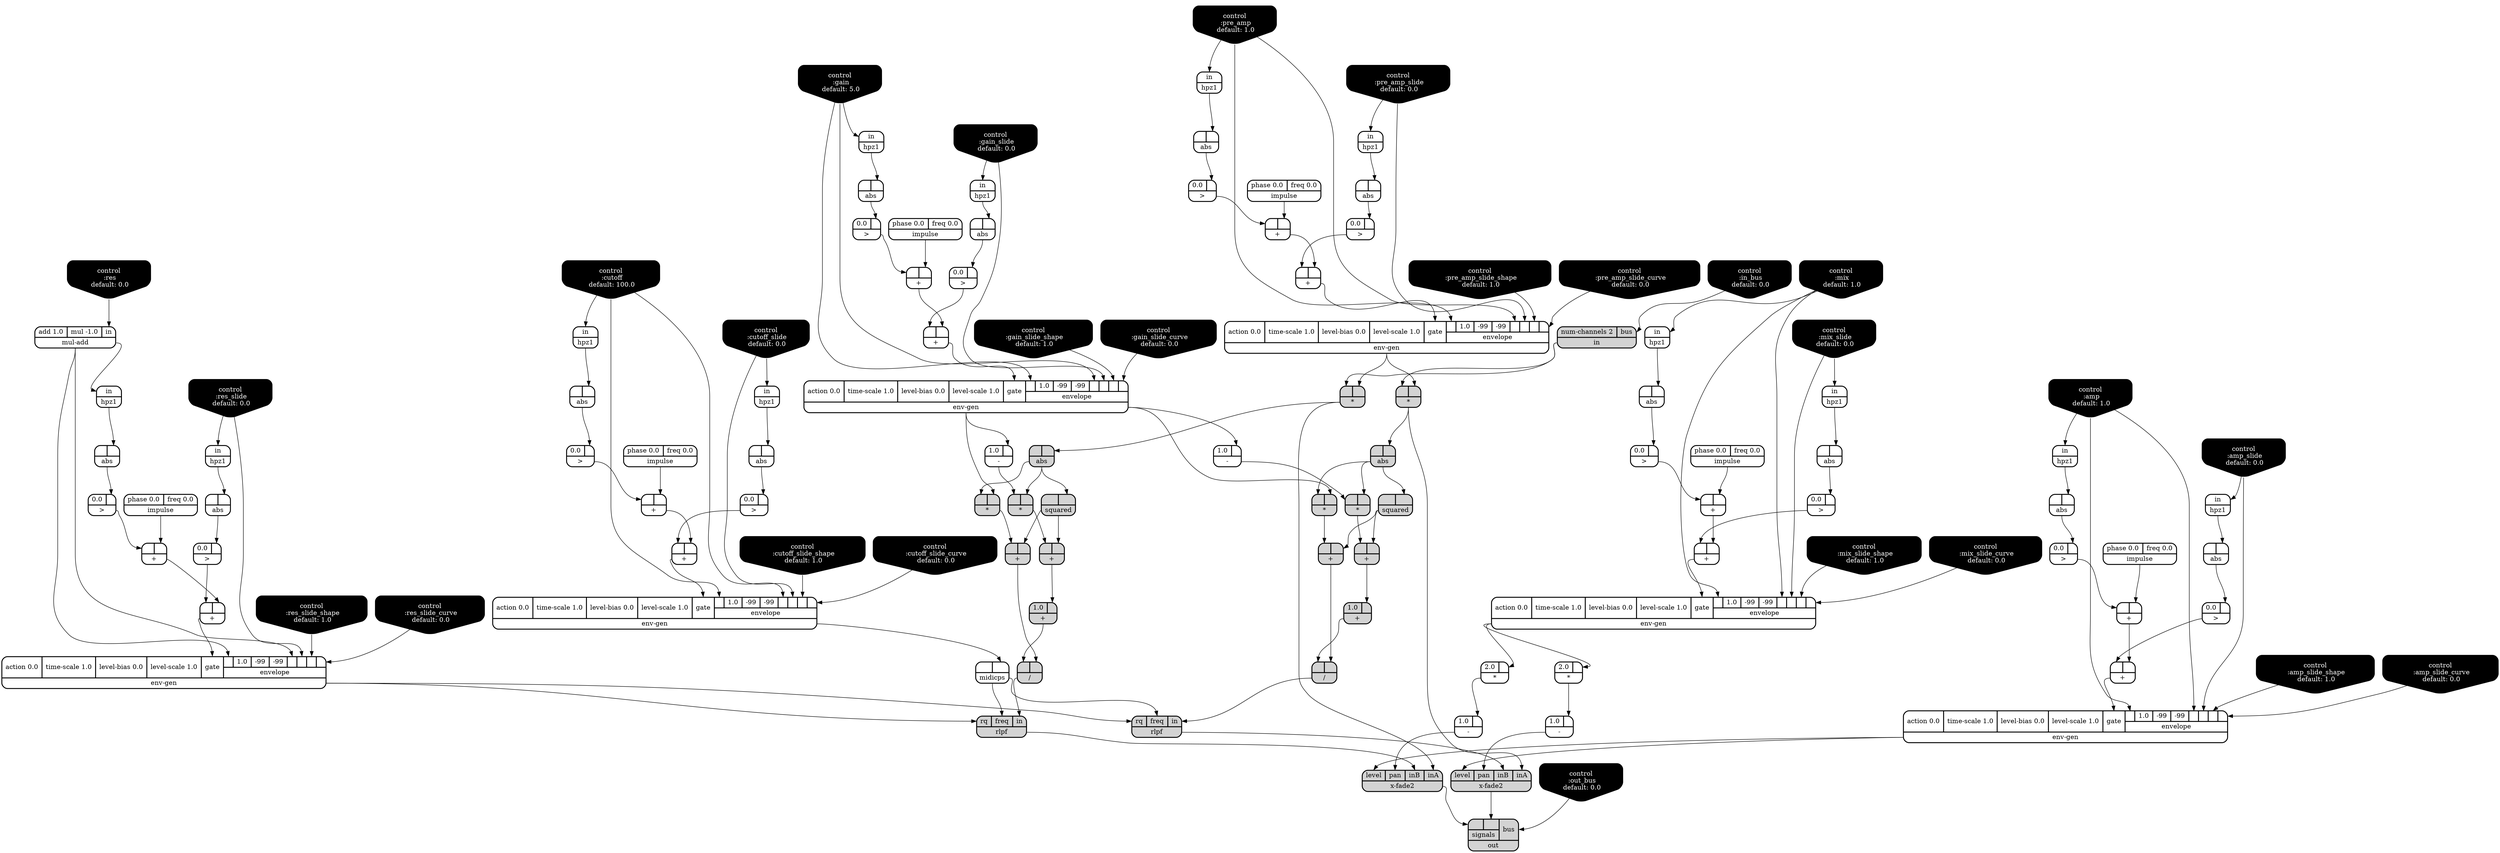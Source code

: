 digraph synthdef {
49 [label = "{{ <b> |<a> } |<__UG_NAME__>* }" style="filled, bold, rounded"  shape=record rankdir=LR];
62 [label = "{{ <b> |<a> } |<__UG_NAME__>* }" style="filled, bold, rounded"  shape=record rankdir=LR];
73 [label = "{{ <b> |<a> } |<__UG_NAME__>* }" style="filled, bold, rounded"  shape=record rankdir=LR];
76 [label = "{{ <b> |<a> } |<__UG_NAME__>* }" style="filled, bold, rounded"  shape=record rankdir=LR];
87 [label = "{{ <b> |<a> } |<__UG_NAME__>* }" style="filled, bold, rounded"  shape=record rankdir=LR];
96 [label = "{{ <b> 2.0|<a> } |<__UG_NAME__>* }" style="bold, rounded" shape=record rankdir=LR];
103 [label = "{{ <b> 2.0|<a> } |<__UG_NAME__>* }" style="bold, rounded" shape=record rankdir=LR];
111 [label = "{{ <b> |<a> } |<__UG_NAME__>* }" style="filled, bold, rounded"  shape=record rankdir=LR];
30 [label = "{{ <b> |<a> } |<__UG_NAME__>+ }" style="bold, rounded" shape=record rankdir=LR];
34 [label = "{{ <b> |<a> } |<__UG_NAME__>+ }" style="bold, rounded" shape=record rankdir=LR];
42 [label = "{{ <b> |<a> } |<__UG_NAME__>+ }" style="bold, rounded" shape=record rankdir=LR];
46 [label = "{{ <b> |<a> } |<__UG_NAME__>+ }" style="bold, rounded" shape=record rankdir=LR];
55 [label = "{{ <b> |<a> } |<__UG_NAME__>+ }" style="bold, rounded" shape=record rankdir=LR];
59 [label = "{{ <b> |<a> } |<__UG_NAME__>+ }" style="bold, rounded" shape=record rankdir=LR];
77 [label = "{{ <b> |<a> } |<__UG_NAME__>+ }" style="filled, bold, rounded"  shape=record rankdir=LR];
79 [label = "{{ <b> |<a> } |<__UG_NAME__>+ }" style="bold, rounded" shape=record rankdir=LR];
83 [label = "{{ <b> |<a> } |<__UG_NAME__>+ }" style="bold, rounded" shape=record rankdir=LR];
88 [label = "{{ <b> |<a> } |<__UG_NAME__>+ }" style="filled, bold, rounded"  shape=record rankdir=LR];
89 [label = "{{ <b> 1.0|<a> } |<__UG_NAME__>+ }" style="filled, bold, rounded"  shape=record rankdir=LR];
92 [label = "{{ <b> |<a> } |<__UG_NAME__>+ }" style="filled, bold, rounded"  shape=record rankdir=LR];
93 [label = "{{ <b> 1.0|<a> } |<__UG_NAME__>+ }" style="filled, bold, rounded"  shape=record rankdir=LR];
98 [label = "{{ <b> |<a> } |<__UG_NAME__>+ }" style="bold, rounded" shape=record rankdir=LR];
99 [label = "{{ <b> |<a> } |<__UG_NAME__>+ }" style="bold, rounded" shape=record rankdir=LR];
107 [label = "{{ <b> |<a> } |<__UG_NAME__>+ }" style="bold, rounded" shape=record rankdir=LR];
108 [label = "{{ <b> |<a> } |<__UG_NAME__>+ }" style="bold, rounded" shape=record rankdir=LR];
112 [label = "{{ <b> |<a> } |<__UG_NAME__>+ }" style="filled, bold, rounded"  shape=record rankdir=LR];
61 [label = "{{ <b> 1.0|<a> } |<__UG_NAME__>- }" style="bold, rounded" shape=record rankdir=LR];
86 [label = "{{ <b> 1.0|<a> } |<__UG_NAME__>- }" style="bold, rounded" shape=record rankdir=LR];
104 [label = "{{ <b> 1.0|<a> } |<__UG_NAME__>- }" style="bold, rounded" shape=record rankdir=LR];
113 [label = "{{ <b> 1.0|<a> } |<__UG_NAME__>- }" style="bold, rounded" shape=record rankdir=LR];
90 [label = "{{ <b> |<a> } |<__UG_NAME__>/ }" style="filled, bold, rounded"  shape=record rankdir=LR];
114 [label = "{{ <b> |<a> } |<__UG_NAME__>/ }" style="filled, bold, rounded"  shape=record rankdir=LR];
29 [label = "{{ <b> 0.0|<a> } |<__UG_NAME__>\> }" style="bold, rounded" shape=record rankdir=LR];
33 [label = "{{ <b> 0.0|<a> } |<__UG_NAME__>\> }" style="bold, rounded" shape=record rankdir=LR];
41 [label = "{{ <b> 0.0|<a> } |<__UG_NAME__>\> }" style="bold, rounded" shape=record rankdir=LR];
45 [label = "{{ <b> 0.0|<a> } |<__UG_NAME__>\> }" style="bold, rounded" shape=record rankdir=LR];
54 [label = "{{ <b> 0.0|<a> } |<__UG_NAME__>\> }" style="bold, rounded" shape=record rankdir=LR];
58 [label = "{{ <b> 0.0|<a> } |<__UG_NAME__>\> }" style="bold, rounded" shape=record rankdir=LR];
66 [label = "{{ <b> 0.0|<a> } |<__UG_NAME__>\> }" style="bold, rounded" shape=record rankdir=LR];
69 [label = "{{ <b> 0.0|<a> } |<__UG_NAME__>\> }" style="bold, rounded" shape=record rankdir=LR];
72 [label = "{{ <b> 0.0|<a> } |<__UG_NAME__>\> }" style="bold, rounded" shape=record rankdir=LR];
82 [label = "{{ <b> 0.0|<a> } |<__UG_NAME__>\> }" style="bold, rounded" shape=record rankdir=LR];
95 [label = "{{ <b> 0.0|<a> } |<__UG_NAME__>\> }" style="bold, rounded" shape=record rankdir=LR];
106 [label = "{{ <b> 0.0|<a> } |<__UG_NAME__>\> }" style="bold, rounded" shape=record rankdir=LR];
28 [label = "{{ <b> |<a> } |<__UG_NAME__>abs }" style="bold, rounded" shape=record rankdir=LR];
32 [label = "{{ <b> |<a> } |<__UG_NAME__>abs }" style="bold, rounded" shape=record rankdir=LR];
37 [label = "{{ <b> |<a> } |<__UG_NAME__>abs }" style="bold, rounded" shape=record rankdir=LR];
40 [label = "{{ <b> |<a> } |<__UG_NAME__>abs }" style="bold, rounded" shape=record rankdir=LR];
44 [label = "{{ <b> |<a> } |<__UG_NAME__>abs }" style="bold, rounded" shape=record rankdir=LR];
50 [label = "{{ <b> |<a> } |<__UG_NAME__>abs }" style="filled, bold, rounded"  shape=record rankdir=LR];
53 [label = "{{ <b> |<a> } |<__UG_NAME__>abs }" style="bold, rounded" shape=record rankdir=LR];
57 [label = "{{ <b> |<a> } |<__UG_NAME__>abs }" style="bold, rounded" shape=record rankdir=LR];
65 [label = "{{ <b> |<a> } |<__UG_NAME__>abs }" style="bold, rounded" shape=record rankdir=LR];
68 [label = "{{ <b> |<a> } |<__UG_NAME__>abs }" style="bold, rounded" shape=record rankdir=LR];
71 [label = "{{ <b> |<a> } |<__UG_NAME__>abs }" style="bold, rounded" shape=record rankdir=LR];
74 [label = "{{ <b> |<a> } |<__UG_NAME__>abs }" style="filled, bold, rounded"  shape=record rankdir=LR];
81 [label = "{{ <b> |<a> } |<__UG_NAME__>abs }" style="bold, rounded" shape=record rankdir=LR];
94 [label = "{{ <b> |<a> } |<__UG_NAME__>abs }" style="bold, rounded" shape=record rankdir=LR];
0 [label = "control
 :amp
 default: 1.0" shape=invhouse style="rounded, filled, bold" fillcolor=black fontcolor=white ]; 
1 [label = "control
 :amp_slide
 default: 0.0" shape=invhouse style="rounded, filled, bold" fillcolor=black fontcolor=white ]; 
2 [label = "control
 :amp_slide_shape
 default: 1.0" shape=invhouse style="rounded, filled, bold" fillcolor=black fontcolor=white ]; 
3 [label = "control
 :amp_slide_curve
 default: 0.0" shape=invhouse style="rounded, filled, bold" fillcolor=black fontcolor=white ]; 
4 [label = "control
 :mix
 default: 1.0" shape=invhouse style="rounded, filled, bold" fillcolor=black fontcolor=white ]; 
5 [label = "control
 :mix_slide
 default: 0.0" shape=invhouse style="rounded, filled, bold" fillcolor=black fontcolor=white ]; 
6 [label = "control
 :mix_slide_shape
 default: 1.0" shape=invhouse style="rounded, filled, bold" fillcolor=black fontcolor=white ]; 
7 [label = "control
 :mix_slide_curve
 default: 0.0" shape=invhouse style="rounded, filled, bold" fillcolor=black fontcolor=white ]; 
8 [label = "control
 :pre_amp
 default: 1.0" shape=invhouse style="rounded, filled, bold" fillcolor=black fontcolor=white ]; 
9 [label = "control
 :pre_amp_slide
 default: 0.0" shape=invhouse style="rounded, filled, bold" fillcolor=black fontcolor=white ]; 
10 [label = "control
 :pre_amp_slide_shape
 default: 1.0" shape=invhouse style="rounded, filled, bold" fillcolor=black fontcolor=white ]; 
11 [label = "control
 :pre_amp_slide_curve
 default: 0.0" shape=invhouse style="rounded, filled, bold" fillcolor=black fontcolor=white ]; 
12 [label = "control
 :gain
 default: 5.0" shape=invhouse style="rounded, filled, bold" fillcolor=black fontcolor=white ]; 
13 [label = "control
 :gain_slide
 default: 0.0" shape=invhouse style="rounded, filled, bold" fillcolor=black fontcolor=white ]; 
14 [label = "control
 :gain_slide_shape
 default: 1.0" shape=invhouse style="rounded, filled, bold" fillcolor=black fontcolor=white ]; 
15 [label = "control
 :gain_slide_curve
 default: 0.0" shape=invhouse style="rounded, filled, bold" fillcolor=black fontcolor=white ]; 
16 [label = "control
 :cutoff
 default: 100.0" shape=invhouse style="rounded, filled, bold" fillcolor=black fontcolor=white ]; 
17 [label = "control
 :cutoff_slide
 default: 0.0" shape=invhouse style="rounded, filled, bold" fillcolor=black fontcolor=white ]; 
18 [label = "control
 :cutoff_slide_shape
 default: 1.0" shape=invhouse style="rounded, filled, bold" fillcolor=black fontcolor=white ]; 
19 [label = "control
 :cutoff_slide_curve
 default: 0.0" shape=invhouse style="rounded, filled, bold" fillcolor=black fontcolor=white ]; 
20 [label = "control
 :res
 default: 0.0" shape=invhouse style="rounded, filled, bold" fillcolor=black fontcolor=white ]; 
21 [label = "control
 :res_slide
 default: 0.0" shape=invhouse style="rounded, filled, bold" fillcolor=black fontcolor=white ]; 
22 [label = "control
 :res_slide_shape
 default: 1.0" shape=invhouse style="rounded, filled, bold" fillcolor=black fontcolor=white ]; 
23 [label = "control
 :res_slide_curve
 default: 0.0" shape=invhouse style="rounded, filled, bold" fillcolor=black fontcolor=white ]; 
24 [label = "control
 :in_bus
 default: 0.0" shape=invhouse style="rounded, filled, bold" fillcolor=black fontcolor=white ]; 
25 [label = "control
 :out_bus
 default: 0.0" shape=invhouse style="rounded, filled, bold" fillcolor=black fontcolor=white ]; 
35 [label = "{{ <action> action 0.0|<time____scale> time-scale 1.0|<level____bias> level-bias 0.0|<level____scale> level-scale 1.0|<gate> gate|{{<envelope___control___0>|1.0|-99|-99|<envelope___control___4>|<envelope___control___5>|<envelope___control___6>|<envelope___control___7>}|envelope}} |<__UG_NAME__>env-gen }" style="bold, rounded" shape=record rankdir=LR];
47 [label = "{{ <action> action 0.0|<time____scale> time-scale 1.0|<level____bias> level-bias 0.0|<level____scale> level-scale 1.0|<gate> gate|{{<envelope___control___0>|1.0|-99|-99|<envelope___control___4>|<envelope___control___5>|<envelope___control___6>|<envelope___control___7>}|envelope}} |<__UG_NAME__>env-gen }" style="bold, rounded" shape=record rankdir=LR];
60 [label = "{{ <action> action 0.0|<time____scale> time-scale 1.0|<level____bias> level-bias 0.0|<level____scale> level-scale 1.0|<gate> gate|{{<envelope___control___0>|1.0|-99|-99|<envelope___control___4>|<envelope___control___5>|<envelope___control___6>|<envelope___control___7>}|envelope}} |<__UG_NAME__>env-gen }" style="bold, rounded" shape=record rankdir=LR];
84 [label = "{{ <action> action 0.0|<time____scale> time-scale 1.0|<level____bias> level-bias 0.0|<level____scale> level-scale 1.0|<gate> gate|{{<envelope___mul____add___0>|1.0|-99|-99|<envelope___mul____add___4>|<envelope___control___5>|<envelope___control___6>|<envelope___control___7>}|envelope}} |<__UG_NAME__>env-gen }" style="bold, rounded" shape=record rankdir=LR];
100 [label = "{{ <action> action 0.0|<time____scale> time-scale 1.0|<level____bias> level-bias 0.0|<level____scale> level-scale 1.0|<gate> gate|{{<envelope___control___0>|1.0|-99|-99|<envelope___control___4>|<envelope___control___5>|<envelope___control___6>|<envelope___control___7>}|envelope}} |<__UG_NAME__>env-gen }" style="bold, rounded" shape=record rankdir=LR];
109 [label = "{{ <action> action 0.0|<time____scale> time-scale 1.0|<level____bias> level-bias 0.0|<level____scale> level-scale 1.0|<gate> gate|{{<envelope___control___0>|1.0|-99|-99|<envelope___control___4>|<envelope___control___5>|<envelope___control___6>|<envelope___control___7>}|envelope}} |<__UG_NAME__>env-gen }" style="bold, rounded" shape=record rankdir=LR];
27 [label = "{{ <in> in} |<__UG_NAME__>hpz1 }" style="bold, rounded" shape=record rankdir=LR];
31 [label = "{{ <in> in} |<__UG_NAME__>hpz1 }" style="bold, rounded" shape=record rankdir=LR];
36 [label = "{{ <in> in} |<__UG_NAME__>hpz1 }" style="bold, rounded" shape=record rankdir=LR];
39 [label = "{{ <in> in} |<__UG_NAME__>hpz1 }" style="bold, rounded" shape=record rankdir=LR];
43 [label = "{{ <in> in} |<__UG_NAME__>hpz1 }" style="bold, rounded" shape=record rankdir=LR];
52 [label = "{{ <in> in} |<__UG_NAME__>hpz1 }" style="bold, rounded" shape=record rankdir=LR];
56 [label = "{{ <in> in} |<__UG_NAME__>hpz1 }" style="bold, rounded" shape=record rankdir=LR];
64 [label = "{{ <in> in} |<__UG_NAME__>hpz1 }" style="bold, rounded" shape=record rankdir=LR];
67 [label = "{{ <in> in} |<__UG_NAME__>hpz1 }" style="bold, rounded" shape=record rankdir=LR];
70 [label = "{{ <in> in} |<__UG_NAME__>hpz1 }" style="bold, rounded" shape=record rankdir=LR];
80 [label = "{{ <in> in} |<__UG_NAME__>hpz1 }" style="bold, rounded" shape=record rankdir=LR];
85 [label = "{{ <in> in} |<__UG_NAME__>hpz1 }" style="bold, rounded" shape=record rankdir=LR];
26 [label = "{{ <phase> phase 0.0|<freq> freq 0.0} |<__UG_NAME__>impulse }" style="bold, rounded" shape=record rankdir=LR];
38 [label = "{{ <phase> phase 0.0|<freq> freq 0.0} |<__UG_NAME__>impulse }" style="bold, rounded" shape=record rankdir=LR];
51 [label = "{{ <phase> phase 0.0|<freq> freq 0.0} |<__UG_NAME__>impulse }" style="bold, rounded" shape=record rankdir=LR];
78 [label = "{{ <phase> phase 0.0|<freq> freq 0.0} |<__UG_NAME__>impulse }" style="bold, rounded" shape=record rankdir=LR];
97 [label = "{{ <phase> phase 0.0|<freq> freq 0.0} |<__UG_NAME__>impulse }" style="bold, rounded" shape=record rankdir=LR];
105 [label = "{{ <phase> phase 0.0|<freq> freq 0.0} |<__UG_NAME__>impulse }" style="bold, rounded" shape=record rankdir=LR];
48 [label = "{{ <num____channels> num-channels 2|<bus> bus} |<__UG_NAME__>in }" style="filled, bold, rounded"  shape=record rankdir=LR];
101 [label = "{{ <b> |<a> } |<__UG_NAME__>midicps }" style="bold, rounded" shape=record rankdir=LR];
63 [label = "{{ <add> add 1.0|<mul> mul -1.0|<in> in} |<__UG_NAME__>mul-add }" style="bold, rounded" shape=record rankdir=LR];
117 [label = "{{ {{<signals___x____fade2___0>|<signals___x____fade2___1>}|signals}|<bus> bus} |<__UG_NAME__>out }" style="filled, bold, rounded"  shape=record rankdir=LR];
102 [label = "{{ <rq> rq|<freq> freq|<in> in} |<__UG_NAME__>rlpf }" style="filled, bold, rounded"  shape=record rankdir=LR];
115 [label = "{{ <rq> rq|<freq> freq|<in> in} |<__UG_NAME__>rlpf }" style="filled, bold, rounded"  shape=record rankdir=LR];
75 [label = "{{ <b> |<a> } |<__UG_NAME__>squared }" style="filled, bold, rounded"  shape=record rankdir=LR];
91 [label = "{{ <b> |<a> } |<__UG_NAME__>squared }" style="filled, bold, rounded"  shape=record rankdir=LR];
110 [label = "{{ <level> level|<pan> pan|<inb> inB|<ina> inA} |<__UG_NAME__>x-fade2 }" style="filled, bold, rounded"  shape=record rankdir=LR];
116 [label = "{{ <level> level|<pan> pan|<inb> inB|<ina> inA} |<__UG_NAME__>x-fade2 }" style="filled, bold, rounded"  shape=record rankdir=LR];

47:__UG_NAME__ -> 49:a ;
48:__UG_NAME__ -> 49:b ;
50:__UG_NAME__ -> 62:a ;
61:__UG_NAME__ -> 62:b ;
47:__UG_NAME__ -> 73:a ;
48:__UG_NAME__ -> 73:b ;
60:__UG_NAME__ -> 76:a ;
74:__UG_NAME__ -> 76:b ;
74:__UG_NAME__ -> 87:a ;
86:__UG_NAME__ -> 87:b ;
35:__UG_NAME__ -> 96:a ;
35:__UG_NAME__ -> 103:a ;
60:__UG_NAME__ -> 111:a ;
50:__UG_NAME__ -> 111:b ;
26:__UG_NAME__ -> 30:a ;
29:__UG_NAME__ -> 30:b ;
30:__UG_NAME__ -> 34:a ;
33:__UG_NAME__ -> 34:b ;
38:__UG_NAME__ -> 42:a ;
41:__UG_NAME__ -> 42:b ;
42:__UG_NAME__ -> 46:a ;
45:__UG_NAME__ -> 46:b ;
51:__UG_NAME__ -> 55:a ;
54:__UG_NAME__ -> 55:b ;
55:__UG_NAME__ -> 59:a ;
58:__UG_NAME__ -> 59:b ;
75:__UG_NAME__ -> 77:a ;
76:__UG_NAME__ -> 77:b ;
78:__UG_NAME__ -> 79:a ;
66:__UG_NAME__ -> 79:b ;
79:__UG_NAME__ -> 83:a ;
82:__UG_NAME__ -> 83:b ;
75:__UG_NAME__ -> 88:a ;
87:__UG_NAME__ -> 88:b ;
88:__UG_NAME__ -> 89:a ;
91:__UG_NAME__ -> 92:a ;
62:__UG_NAME__ -> 92:b ;
92:__UG_NAME__ -> 93:a ;
97:__UG_NAME__ -> 98:a ;
72:__UG_NAME__ -> 98:b ;
98:__UG_NAME__ -> 99:a ;
69:__UG_NAME__ -> 99:b ;
105:__UG_NAME__ -> 107:a ;
106:__UG_NAME__ -> 107:b ;
107:__UG_NAME__ -> 108:a ;
95:__UG_NAME__ -> 108:b ;
91:__UG_NAME__ -> 112:a ;
111:__UG_NAME__ -> 112:b ;
60:__UG_NAME__ -> 61:a ;
60:__UG_NAME__ -> 86:a ;
103:__UG_NAME__ -> 104:a ;
96:__UG_NAME__ -> 113:a ;
77:__UG_NAME__ -> 90:a ;
89:__UG_NAME__ -> 90:b ;
112:__UG_NAME__ -> 114:a ;
93:__UG_NAME__ -> 114:b ;
28:__UG_NAME__ -> 29:a ;
32:__UG_NAME__ -> 33:a ;
40:__UG_NAME__ -> 41:a ;
44:__UG_NAME__ -> 45:a ;
53:__UG_NAME__ -> 54:a ;
57:__UG_NAME__ -> 58:a ;
65:__UG_NAME__ -> 66:a ;
68:__UG_NAME__ -> 69:a ;
71:__UG_NAME__ -> 72:a ;
81:__UG_NAME__ -> 82:a ;
94:__UG_NAME__ -> 95:a ;
37:__UG_NAME__ -> 106:a ;
27:__UG_NAME__ -> 28:a ;
31:__UG_NAME__ -> 32:a ;
36:__UG_NAME__ -> 37:a ;
39:__UG_NAME__ -> 40:a ;
43:__UG_NAME__ -> 44:a ;
49:__UG_NAME__ -> 50:a ;
52:__UG_NAME__ -> 53:a ;
56:__UG_NAME__ -> 57:a ;
64:__UG_NAME__ -> 65:a ;
67:__UG_NAME__ -> 68:a ;
70:__UG_NAME__ -> 71:a ;
73:__UG_NAME__ -> 74:a ;
80:__UG_NAME__ -> 81:a ;
85:__UG_NAME__ -> 94:a ;
4:__UG_NAME__ -> 35:envelope___control___0 ;
4:__UG_NAME__ -> 35:envelope___control___4 ;
5:__UG_NAME__ -> 35:envelope___control___5 ;
6:__UG_NAME__ -> 35:envelope___control___6 ;
7:__UG_NAME__ -> 35:envelope___control___7 ;
34:__UG_NAME__ -> 35:gate ;
8:__UG_NAME__ -> 47:envelope___control___0 ;
8:__UG_NAME__ -> 47:envelope___control___4 ;
9:__UG_NAME__ -> 47:envelope___control___5 ;
10:__UG_NAME__ -> 47:envelope___control___6 ;
11:__UG_NAME__ -> 47:envelope___control___7 ;
46:__UG_NAME__ -> 47:gate ;
12:__UG_NAME__ -> 60:envelope___control___0 ;
12:__UG_NAME__ -> 60:envelope___control___4 ;
13:__UG_NAME__ -> 60:envelope___control___5 ;
14:__UG_NAME__ -> 60:envelope___control___6 ;
15:__UG_NAME__ -> 60:envelope___control___7 ;
59:__UG_NAME__ -> 60:gate ;
63:__UG_NAME__ -> 84:envelope___mul____add___0 ;
63:__UG_NAME__ -> 84:envelope___mul____add___4 ;
21:__UG_NAME__ -> 84:envelope___control___5 ;
22:__UG_NAME__ -> 84:envelope___control___6 ;
23:__UG_NAME__ -> 84:envelope___control___7 ;
83:__UG_NAME__ -> 84:gate ;
16:__UG_NAME__ -> 100:envelope___control___0 ;
16:__UG_NAME__ -> 100:envelope___control___4 ;
17:__UG_NAME__ -> 100:envelope___control___5 ;
18:__UG_NAME__ -> 100:envelope___control___6 ;
19:__UG_NAME__ -> 100:envelope___control___7 ;
99:__UG_NAME__ -> 100:gate ;
0:__UG_NAME__ -> 109:envelope___control___0 ;
0:__UG_NAME__ -> 109:envelope___control___4 ;
1:__UG_NAME__ -> 109:envelope___control___5 ;
2:__UG_NAME__ -> 109:envelope___control___6 ;
3:__UG_NAME__ -> 109:envelope___control___7 ;
108:__UG_NAME__ -> 109:gate ;
4:__UG_NAME__ -> 27:in ;
5:__UG_NAME__ -> 31:in ;
0:__UG_NAME__ -> 36:in ;
8:__UG_NAME__ -> 39:in ;
9:__UG_NAME__ -> 43:in ;
12:__UG_NAME__ -> 52:in ;
13:__UG_NAME__ -> 56:in ;
63:__UG_NAME__ -> 64:in ;
17:__UG_NAME__ -> 67:in ;
16:__UG_NAME__ -> 70:in ;
21:__UG_NAME__ -> 80:in ;
1:__UG_NAME__ -> 85:in ;
24:__UG_NAME__ -> 48:bus ;
100:__UG_NAME__ -> 101:a ;
20:__UG_NAME__ -> 63:in ;
25:__UG_NAME__ -> 117:bus ;
116:__UG_NAME__ -> 117:signals___x____fade2___0 ;
110:__UG_NAME__ -> 117:signals___x____fade2___1 ;
90:__UG_NAME__ -> 102:in ;
101:__UG_NAME__ -> 102:freq ;
84:__UG_NAME__ -> 102:rq ;
114:__UG_NAME__ -> 115:in ;
101:__UG_NAME__ -> 115:freq ;
84:__UG_NAME__ -> 115:rq ;
74:__UG_NAME__ -> 75:a ;
50:__UG_NAME__ -> 91:a ;
73:__UG_NAME__ -> 110:ina ;
102:__UG_NAME__ -> 110:inb ;
104:__UG_NAME__ -> 110:pan ;
109:__UG_NAME__ -> 110:level ;
49:__UG_NAME__ -> 116:ina ;
115:__UG_NAME__ -> 116:inb ;
113:__UG_NAME__ -> 116:pan ;
109:__UG_NAME__ -> 116:level ;

}